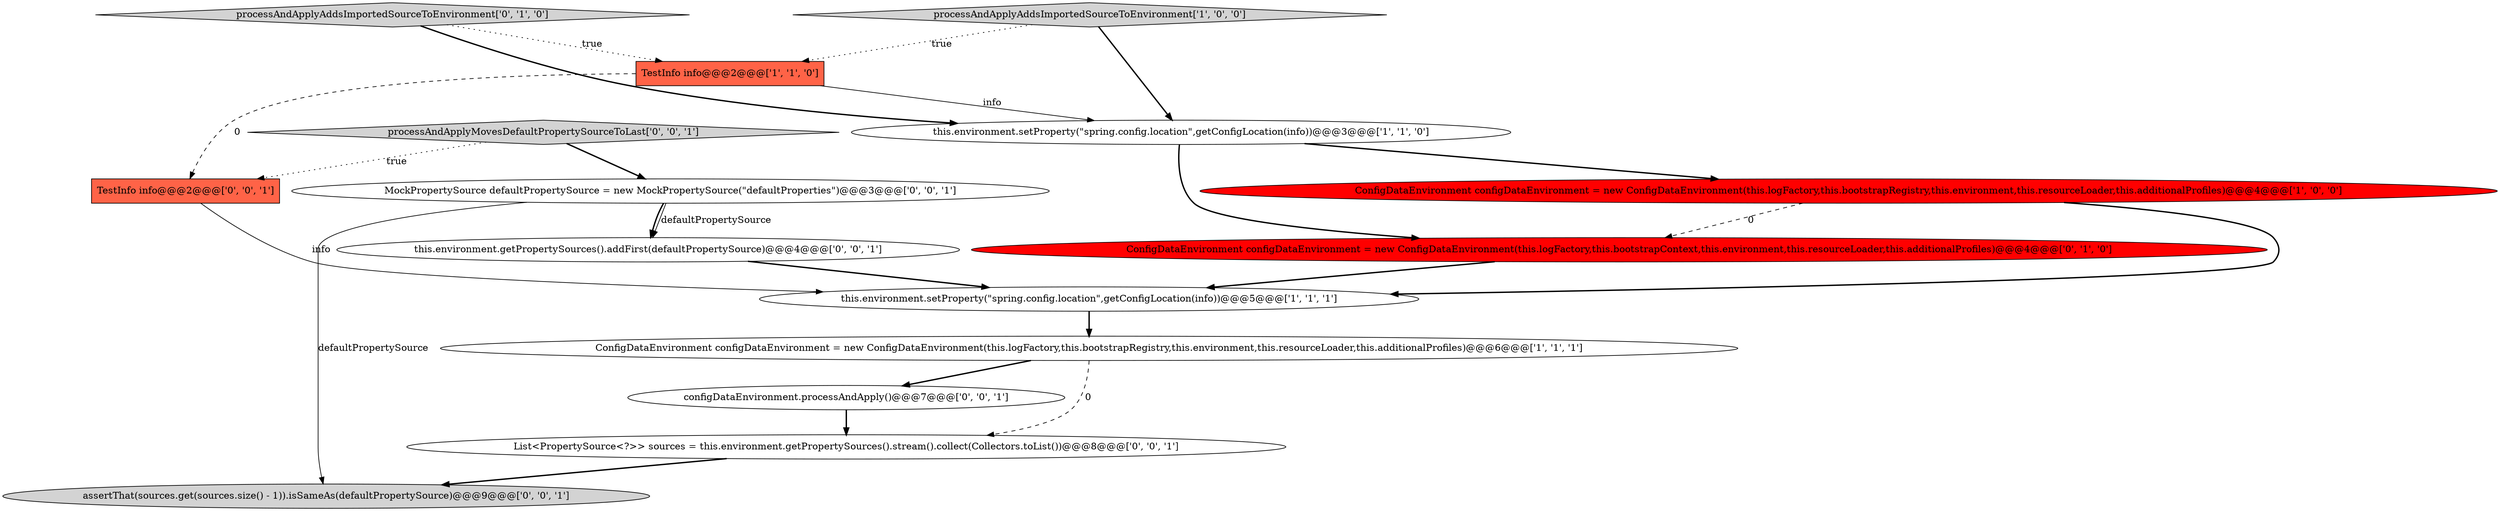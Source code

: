 digraph {
5 [style = filled, label = "ConfigDataEnvironment configDataEnvironment = new ConfigDataEnvironment(this.logFactory,this.bootstrapRegistry,this.environment,this.resourceLoader,this.additionalProfiles)@@@4@@@['1', '0', '0']", fillcolor = red, shape = ellipse image = "AAA1AAABBB1BBB"];
9 [style = filled, label = "this.environment.getPropertySources().addFirst(defaultPropertySource)@@@4@@@['0', '0', '1']", fillcolor = white, shape = ellipse image = "AAA0AAABBB3BBB"];
13 [style = filled, label = "TestInfo info@@@2@@@['0', '0', '1']", fillcolor = tomato, shape = box image = "AAA0AAABBB3BBB"];
7 [style = filled, label = "ConfigDataEnvironment configDataEnvironment = new ConfigDataEnvironment(this.logFactory,this.bootstrapContext,this.environment,this.resourceLoader,this.additionalProfiles)@@@4@@@['0', '1', '0']", fillcolor = red, shape = ellipse image = "AAA1AAABBB2BBB"];
4 [style = filled, label = "ConfigDataEnvironment configDataEnvironment = new ConfigDataEnvironment(this.logFactory,this.bootstrapRegistry,this.environment,this.resourceLoader,this.additionalProfiles)@@@6@@@['1', '1', '1']", fillcolor = white, shape = ellipse image = "AAA0AAABBB1BBB"];
6 [style = filled, label = "processAndApplyAddsImportedSourceToEnvironment['0', '1', '0']", fillcolor = lightgray, shape = diamond image = "AAA0AAABBB2BBB"];
3 [style = filled, label = "processAndApplyAddsImportedSourceToEnvironment['1', '0', '0']", fillcolor = lightgray, shape = diamond image = "AAA0AAABBB1BBB"];
1 [style = filled, label = "TestInfo info@@@2@@@['1', '1', '0']", fillcolor = tomato, shape = box image = "AAA0AAABBB1BBB"];
0 [style = filled, label = "this.environment.setProperty(\"spring.config.location\",getConfigLocation(info))@@@3@@@['1', '1', '0']", fillcolor = white, shape = ellipse image = "AAA0AAABBB1BBB"];
12 [style = filled, label = "configDataEnvironment.processAndApply()@@@7@@@['0', '0', '1']", fillcolor = white, shape = ellipse image = "AAA0AAABBB3BBB"];
8 [style = filled, label = "assertThat(sources.get(sources.size() - 1)).isSameAs(defaultPropertySource)@@@9@@@['0', '0', '1']", fillcolor = lightgray, shape = ellipse image = "AAA0AAABBB3BBB"];
10 [style = filled, label = "List<PropertySource<?>> sources = this.environment.getPropertySources().stream().collect(Collectors.toList())@@@8@@@['0', '0', '1']", fillcolor = white, shape = ellipse image = "AAA0AAABBB3BBB"];
2 [style = filled, label = "this.environment.setProperty(\"spring.config.location\",getConfigLocation(info))@@@5@@@['1', '1', '1']", fillcolor = white, shape = ellipse image = "AAA0AAABBB1BBB"];
11 [style = filled, label = "MockPropertySource defaultPropertySource = new MockPropertySource(\"defaultProperties\")@@@3@@@['0', '0', '1']", fillcolor = white, shape = ellipse image = "AAA0AAABBB3BBB"];
14 [style = filled, label = "processAndApplyMovesDefaultPropertySourceToLast['0', '0', '1']", fillcolor = lightgray, shape = diamond image = "AAA0AAABBB3BBB"];
9->2 [style = bold, label=""];
11->9 [style = solid, label="defaultPropertySource"];
6->1 [style = dotted, label="true"];
6->0 [style = bold, label=""];
11->9 [style = bold, label=""];
11->8 [style = solid, label="defaultPropertySource"];
2->4 [style = bold, label=""];
14->13 [style = dotted, label="true"];
3->0 [style = bold, label=""];
0->7 [style = bold, label=""];
1->13 [style = dashed, label="0"];
5->2 [style = bold, label=""];
12->10 [style = bold, label=""];
10->8 [style = bold, label=""];
7->2 [style = bold, label=""];
1->0 [style = solid, label="info"];
4->12 [style = bold, label=""];
5->7 [style = dashed, label="0"];
4->10 [style = dashed, label="0"];
13->2 [style = solid, label="info"];
14->11 [style = bold, label=""];
3->1 [style = dotted, label="true"];
0->5 [style = bold, label=""];
}
